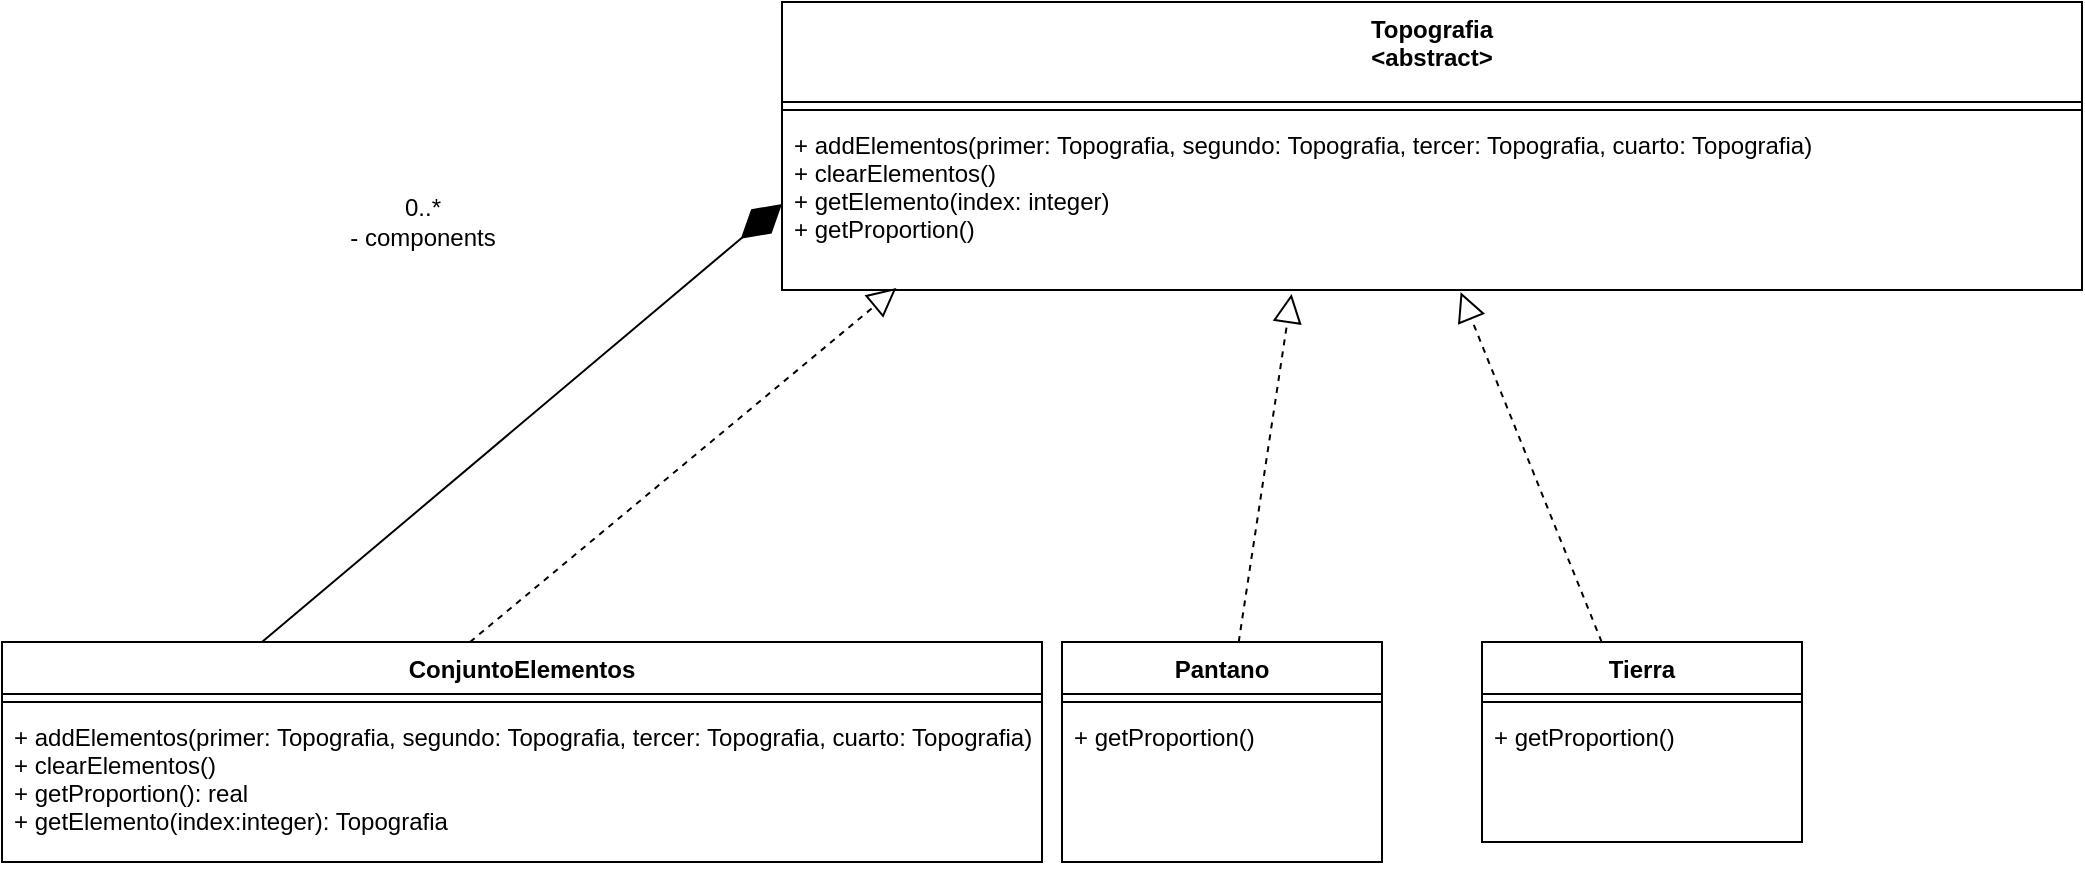 <mxfile version="20.0.2" type="github">
  <diagram id="ecGPJI1E5iXCzxDM8lX5" name="Page-1">
    <mxGraphModel dx="1529" dy="761" grid="1" gridSize="10" guides="1" tooltips="1" connect="1" arrows="1" fold="1" page="1" pageScale="1" pageWidth="827" pageHeight="1169" math="0" shadow="0">
      <root>
        <mxCell id="0" />
        <mxCell id="1" parent="0" />
        <mxCell id="hnXQJZyJc_mGKF2b5mNx-1" value="Topografia&#xa;&lt;abstract&gt;" style="swimlane;fontStyle=1;align=center;verticalAlign=top;childLayout=stackLayout;horizontal=1;startSize=50;horizontalStack=0;resizeParent=1;resizeParentMax=0;resizeLast=0;collapsible=1;marginBottom=0;" vertex="1" parent="1">
          <mxGeometry x="160" y="190" width="650" height="144" as="geometry" />
        </mxCell>
        <mxCell id="hnXQJZyJc_mGKF2b5mNx-3" value="" style="line;strokeWidth=1;fillColor=none;align=left;verticalAlign=middle;spacingTop=-1;spacingLeft=3;spacingRight=3;rotatable=0;labelPosition=right;points=[];portConstraint=eastwest;" vertex="1" parent="hnXQJZyJc_mGKF2b5mNx-1">
          <mxGeometry y="50" width="650" height="8" as="geometry" />
        </mxCell>
        <mxCell id="hnXQJZyJc_mGKF2b5mNx-4" value="+ addElementos(primer: Topografia, segundo: Topografia, tercer: Topografia, cuarto: Topografia)&#xa;+ clearElementos()&#xa;+ getElemento(index: integer)&#xa;+ getProportion()" style="text;strokeColor=none;fillColor=none;align=left;verticalAlign=top;spacingLeft=4;spacingRight=4;overflow=hidden;rotatable=0;points=[[0,0.5],[1,0.5]];portConstraint=eastwest;" vertex="1" parent="hnXQJZyJc_mGKF2b5mNx-1">
          <mxGeometry y="58" width="650" height="86" as="geometry" />
        </mxCell>
        <mxCell id="hnXQJZyJc_mGKF2b5mNx-5" value="ConjuntoElementos" style="swimlane;fontStyle=1;align=center;verticalAlign=top;childLayout=stackLayout;horizontal=1;startSize=26;horizontalStack=0;resizeParent=1;resizeParentMax=0;resizeLast=0;collapsible=1;marginBottom=0;" vertex="1" parent="1">
          <mxGeometry x="-230" y="510" width="520" height="110" as="geometry" />
        </mxCell>
        <mxCell id="hnXQJZyJc_mGKF2b5mNx-7" value="" style="line;strokeWidth=1;fillColor=none;align=left;verticalAlign=middle;spacingTop=-1;spacingLeft=3;spacingRight=3;rotatable=0;labelPosition=right;points=[];portConstraint=eastwest;" vertex="1" parent="hnXQJZyJc_mGKF2b5mNx-5">
          <mxGeometry y="26" width="520" height="8" as="geometry" />
        </mxCell>
        <mxCell id="hnXQJZyJc_mGKF2b5mNx-8" value="+ addElementos(primer: Topografia, segundo: Topografia, tercer: Topografia, cuarto: Topografia)&#xa;+ clearElementos()&#xa;+ getProportion(): real&#xa;+ getElemento(index:integer): Topografia&#xa;" style="text;strokeColor=none;fillColor=none;align=left;verticalAlign=top;spacingLeft=4;spacingRight=4;overflow=hidden;rotatable=0;points=[[0,0.5],[1,0.5]];portConstraint=eastwest;" vertex="1" parent="hnXQJZyJc_mGKF2b5mNx-5">
          <mxGeometry y="34" width="520" height="76" as="geometry" />
        </mxCell>
        <mxCell id="hnXQJZyJc_mGKF2b5mNx-9" value="" style="endArrow=block;dashed=1;endFill=0;endSize=12;html=1;rounded=0;exitX=0.45;exitY=0;exitDx=0;exitDy=0;exitPerimeter=0;entryX=0.088;entryY=0.988;entryDx=0;entryDy=0;entryPerimeter=0;" edge="1" parent="1" source="hnXQJZyJc_mGKF2b5mNx-5" target="hnXQJZyJc_mGKF2b5mNx-4">
          <mxGeometry width="160" relative="1" as="geometry">
            <mxPoint x="320" y="350" as="sourcePoint" />
            <mxPoint x="480" y="350" as="targetPoint" />
          </mxGeometry>
        </mxCell>
        <mxCell id="hnXQJZyJc_mGKF2b5mNx-11" value="" style="endArrow=diamondThin;endFill=1;endSize=24;html=1;rounded=0;entryX=0;entryY=0.5;entryDx=0;entryDy=0;exitX=0.25;exitY=0;exitDx=0;exitDy=0;" edge="1" parent="1" source="hnXQJZyJc_mGKF2b5mNx-5" target="hnXQJZyJc_mGKF2b5mNx-4">
          <mxGeometry width="160" relative="1" as="geometry">
            <mxPoint x="320" y="350" as="sourcePoint" />
            <mxPoint x="480" y="350" as="targetPoint" />
          </mxGeometry>
        </mxCell>
        <mxCell id="hnXQJZyJc_mGKF2b5mNx-12" value="0..*&lt;br&gt;- components" style="text;html=1;align=center;verticalAlign=middle;resizable=0;points=[];autosize=1;strokeColor=none;fillColor=none;" vertex="1" parent="1">
          <mxGeometry x="-70" y="280" width="100" height="40" as="geometry" />
        </mxCell>
        <mxCell id="hnXQJZyJc_mGKF2b5mNx-13" value="Tierra" style="swimlane;fontStyle=1;align=center;verticalAlign=top;childLayout=stackLayout;horizontal=1;startSize=26;horizontalStack=0;resizeParent=1;resizeParentMax=0;resizeLast=0;collapsible=1;marginBottom=0;" vertex="1" parent="1">
          <mxGeometry x="510" y="510" width="160" height="100" as="geometry" />
        </mxCell>
        <mxCell id="hnXQJZyJc_mGKF2b5mNx-15" value="" style="line;strokeWidth=1;fillColor=none;align=left;verticalAlign=middle;spacingTop=-1;spacingLeft=3;spacingRight=3;rotatable=0;labelPosition=right;points=[];portConstraint=eastwest;" vertex="1" parent="hnXQJZyJc_mGKF2b5mNx-13">
          <mxGeometry y="26" width="160" height="8" as="geometry" />
        </mxCell>
        <mxCell id="hnXQJZyJc_mGKF2b5mNx-16" value="+ getProportion()" style="text;strokeColor=none;fillColor=none;align=left;verticalAlign=top;spacingLeft=4;spacingRight=4;overflow=hidden;rotatable=0;points=[[0,0.5],[1,0.5]];portConstraint=eastwest;" vertex="1" parent="hnXQJZyJc_mGKF2b5mNx-13">
          <mxGeometry y="34" width="160" height="66" as="geometry" />
        </mxCell>
        <mxCell id="hnXQJZyJc_mGKF2b5mNx-17" value="Pantano" style="swimlane;fontStyle=1;align=center;verticalAlign=top;childLayout=stackLayout;horizontal=1;startSize=26;horizontalStack=0;resizeParent=1;resizeParentMax=0;resizeLast=0;collapsible=1;marginBottom=0;" vertex="1" parent="1">
          <mxGeometry x="300" y="510" width="160" height="110" as="geometry" />
        </mxCell>
        <mxCell id="hnXQJZyJc_mGKF2b5mNx-18" value="" style="line;strokeWidth=1;fillColor=none;align=left;verticalAlign=middle;spacingTop=-1;spacingLeft=3;spacingRight=3;rotatable=0;labelPosition=right;points=[];portConstraint=eastwest;" vertex="1" parent="hnXQJZyJc_mGKF2b5mNx-17">
          <mxGeometry y="26" width="160" height="8" as="geometry" />
        </mxCell>
        <mxCell id="hnXQJZyJc_mGKF2b5mNx-19" value="+ getProportion()" style="text;strokeColor=none;fillColor=none;align=left;verticalAlign=top;spacingLeft=4;spacingRight=4;overflow=hidden;rotatable=0;points=[[0,0.5],[1,0.5]];portConstraint=eastwest;" vertex="1" parent="hnXQJZyJc_mGKF2b5mNx-17">
          <mxGeometry y="34" width="160" height="76" as="geometry" />
        </mxCell>
        <mxCell id="hnXQJZyJc_mGKF2b5mNx-20" value="" style="endArrow=block;dashed=1;endFill=0;endSize=12;html=1;rounded=0;entryX=0.392;entryY=1.023;entryDx=0;entryDy=0;entryPerimeter=0;" edge="1" parent="1" source="hnXQJZyJc_mGKF2b5mNx-17" target="hnXQJZyJc_mGKF2b5mNx-4">
          <mxGeometry width="160" relative="1" as="geometry">
            <mxPoint x="14" y="520" as="sourcePoint" />
            <mxPoint x="227.2" y="368.968" as="targetPoint" />
          </mxGeometry>
        </mxCell>
        <mxCell id="hnXQJZyJc_mGKF2b5mNx-21" value="" style="endArrow=block;dashed=1;endFill=0;endSize=12;html=1;rounded=0;entryX=0.522;entryY=1.012;entryDx=0;entryDy=0;entryPerimeter=0;" edge="1" parent="1" source="hnXQJZyJc_mGKF2b5mNx-13" target="hnXQJZyJc_mGKF2b5mNx-4">
          <mxGeometry width="160" relative="1" as="geometry">
            <mxPoint x="399.428" y="520" as="sourcePoint" />
            <mxPoint x="424.8" y="371.978" as="targetPoint" />
          </mxGeometry>
        </mxCell>
      </root>
    </mxGraphModel>
  </diagram>
</mxfile>
